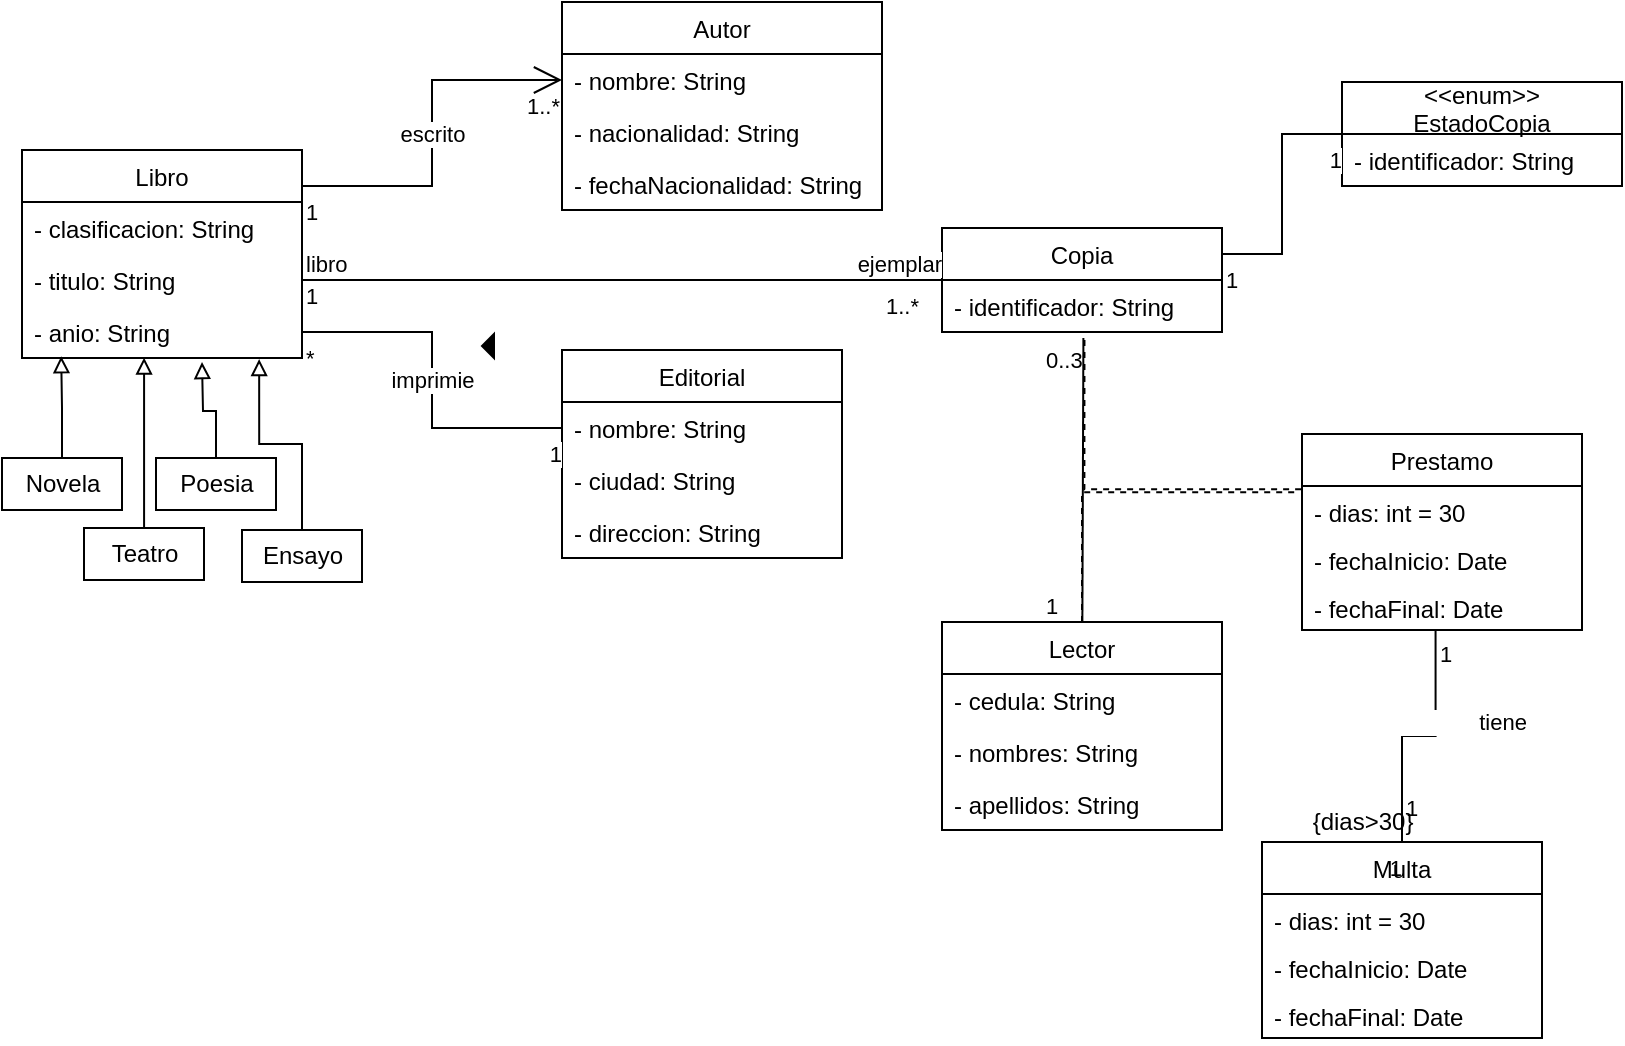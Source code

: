 <mxfile version="20.3.0" type="device"><diagram id="0ZGvJO6-7t8mPpAxKSV6" name="Página-1"><mxGraphModel dx="898" dy="610" grid="1" gridSize="10" guides="1" tooltips="1" connect="1" arrows="1" fold="1" page="1" pageScale="1" pageWidth="827" pageHeight="1169" math="0" shadow="0"><root><mxCell id="0"/><mxCell id="1" parent="0"/><mxCell id="QCXPvPY8s-q1p6xJHHhA-1" value="Libro" style="swimlane;fontStyle=0;childLayout=stackLayout;horizontal=1;startSize=26;fillColor=none;horizontalStack=0;resizeParent=1;resizeParentMax=0;resizeLast=0;collapsible=1;marginBottom=0;" vertex="1" parent="1"><mxGeometry x="20" y="84" width="140" height="104" as="geometry"/></mxCell><mxCell id="QCXPvPY8s-q1p6xJHHhA-2" value="- clasificacion: String" style="text;strokeColor=none;fillColor=none;align=left;verticalAlign=top;spacingLeft=4;spacingRight=4;overflow=hidden;rotatable=0;points=[[0,0.5],[1,0.5]];portConstraint=eastwest;" vertex="1" parent="QCXPvPY8s-q1p6xJHHhA-1"><mxGeometry y="26" width="140" height="26" as="geometry"/></mxCell><mxCell id="QCXPvPY8s-q1p6xJHHhA-3" value="- titulo: String" style="text;strokeColor=none;fillColor=none;align=left;verticalAlign=top;spacingLeft=4;spacingRight=4;overflow=hidden;rotatable=0;points=[[0,0.5],[1,0.5]];portConstraint=eastwest;" vertex="1" parent="QCXPvPY8s-q1p6xJHHhA-1"><mxGeometry y="52" width="140" height="26" as="geometry"/></mxCell><mxCell id="QCXPvPY8s-q1p6xJHHhA-4" value="- anio: String" style="text;strokeColor=none;fillColor=none;align=left;verticalAlign=top;spacingLeft=4;spacingRight=4;overflow=hidden;rotatable=0;points=[[0,0.5],[1,0.5]];portConstraint=eastwest;" vertex="1" parent="QCXPvPY8s-q1p6xJHHhA-1"><mxGeometry y="78" width="140" height="26" as="geometry"/></mxCell><mxCell id="QCXPvPY8s-q1p6xJHHhA-5" value="Autor" style="swimlane;fontStyle=0;childLayout=stackLayout;horizontal=1;startSize=26;fillColor=none;horizontalStack=0;resizeParent=1;resizeParentMax=0;resizeLast=0;collapsible=1;marginBottom=0;" vertex="1" parent="1"><mxGeometry x="290" y="10" width="160" height="104" as="geometry"/></mxCell><mxCell id="QCXPvPY8s-q1p6xJHHhA-6" value="- nombre: String" style="text;strokeColor=none;fillColor=none;align=left;verticalAlign=top;spacingLeft=4;spacingRight=4;overflow=hidden;rotatable=0;points=[[0,0.5],[1,0.5]];portConstraint=eastwest;" vertex="1" parent="QCXPvPY8s-q1p6xJHHhA-5"><mxGeometry y="26" width="160" height="26" as="geometry"/></mxCell><mxCell id="QCXPvPY8s-q1p6xJHHhA-7" value="- nacionalidad: String" style="text;strokeColor=none;fillColor=none;align=left;verticalAlign=top;spacingLeft=4;spacingRight=4;overflow=hidden;rotatable=0;points=[[0,0.5],[1,0.5]];portConstraint=eastwest;" vertex="1" parent="QCXPvPY8s-q1p6xJHHhA-5"><mxGeometry y="52" width="160" height="26" as="geometry"/></mxCell><mxCell id="QCXPvPY8s-q1p6xJHHhA-8" value="- fechaNacionalidad: String" style="text;strokeColor=none;fillColor=none;align=left;verticalAlign=top;spacingLeft=4;spacingRight=4;overflow=hidden;rotatable=0;points=[[0,0.5],[1,0.5]];portConstraint=eastwest;" vertex="1" parent="QCXPvPY8s-q1p6xJHHhA-5"><mxGeometry y="78" width="160" height="26" as="geometry"/></mxCell><mxCell id="QCXPvPY8s-q1p6xJHHhA-9" value="Editorial" style="swimlane;fontStyle=0;childLayout=stackLayout;horizontal=1;startSize=26;fillColor=none;horizontalStack=0;resizeParent=1;resizeParentMax=0;resizeLast=0;collapsible=1;marginBottom=0;" vertex="1" parent="1"><mxGeometry x="290" y="184" width="140" height="104" as="geometry"/></mxCell><mxCell id="QCXPvPY8s-q1p6xJHHhA-10" value="- nombre: String" style="text;strokeColor=none;fillColor=none;align=left;verticalAlign=top;spacingLeft=4;spacingRight=4;overflow=hidden;rotatable=0;points=[[0,0.5],[1,0.5]];portConstraint=eastwest;" vertex="1" parent="QCXPvPY8s-q1p6xJHHhA-9"><mxGeometry y="26" width="140" height="26" as="geometry"/></mxCell><mxCell id="QCXPvPY8s-q1p6xJHHhA-11" value="- ciudad: String" style="text;strokeColor=none;fillColor=none;align=left;verticalAlign=top;spacingLeft=4;spacingRight=4;overflow=hidden;rotatable=0;points=[[0,0.5],[1,0.5]];portConstraint=eastwest;" vertex="1" parent="QCXPvPY8s-q1p6xJHHhA-9"><mxGeometry y="52" width="140" height="26" as="geometry"/></mxCell><mxCell id="QCXPvPY8s-q1p6xJHHhA-12" value="- direccion: String" style="text;strokeColor=none;fillColor=none;align=left;verticalAlign=top;spacingLeft=4;spacingRight=4;overflow=hidden;rotatable=0;points=[[0,0.5],[1,0.5]];portConstraint=eastwest;" vertex="1" parent="QCXPvPY8s-q1p6xJHHhA-9"><mxGeometry y="78" width="140" height="26" as="geometry"/></mxCell><mxCell id="QCXPvPY8s-q1p6xJHHhA-18" value="escrito" style="endArrow=open;html=1;endSize=12;startArrow=none;startSize=14;startFill=0;edgeStyle=orthogonalEdgeStyle;rounded=0;exitX=0.999;exitY=0.173;exitDx=0;exitDy=0;exitPerimeter=0;entryX=0;entryY=0.5;entryDx=0;entryDy=0;" edge="1" parent="1" source="QCXPvPY8s-q1p6xJHHhA-1" target="QCXPvPY8s-q1p6xJHHhA-6"><mxGeometry relative="1" as="geometry"><mxPoint x="160" y="144" as="sourcePoint"/><mxPoint x="320" y="144" as="targetPoint"/></mxGeometry></mxCell><mxCell id="QCXPvPY8s-q1p6xJHHhA-19" value="1" style="edgeLabel;resizable=0;html=1;align=left;verticalAlign=top;" connectable="0" vertex="1" parent="QCXPvPY8s-q1p6xJHHhA-18"><mxGeometry x="-1" relative="1" as="geometry"/></mxCell><mxCell id="QCXPvPY8s-q1p6xJHHhA-20" value="1..*" style="edgeLabel;resizable=0;html=1;align=right;verticalAlign=top;" connectable="0" vertex="1" parent="QCXPvPY8s-q1p6xJHHhA-18"><mxGeometry x="1" relative="1" as="geometry"/></mxCell><mxCell id="QCXPvPY8s-q1p6xJHHhA-21" value="&lt;blockquote style=&quot;margin: 0 0 0 40px; border: none; padding: 0px;&quot;&gt;tiene&lt;/blockquote&gt;" style="endArrow=none;html=1;endSize=12;startArrow=none;startSize=14;startFill=0;edgeStyle=orthogonalEdgeStyle;rounded=0;exitX=0.477;exitY=0.977;exitDx=0;exitDy=0;exitPerimeter=0;entryX=0.5;entryY=0;entryDx=0;entryDy=0;endFill=0;align=center;" edge="1" parent="1" source="QCXPvPY8s-q1p6xJHHhA-69" target="QCXPvPY8s-q1p6xJHHhA-70"><mxGeometry x="-0.245" y="13" relative="1" as="geometry"><mxPoint x="290" y="410" as="sourcePoint"/><mxPoint x="450" y="410" as="targetPoint"/><mxPoint as="offset"/></mxGeometry></mxCell><mxCell id="QCXPvPY8s-q1p6xJHHhA-22" value="1" style="edgeLabel;resizable=0;html=1;align=left;verticalAlign=top;" connectable="0" vertex="1" parent="QCXPvPY8s-q1p6xJHHhA-21"><mxGeometry x="-1" relative="1" as="geometry"/></mxCell><mxCell id="QCXPvPY8s-q1p6xJHHhA-23" value="1" style="edgeLabel;resizable=0;html=1;align=right;verticalAlign=top;" connectable="0" vertex="1" parent="QCXPvPY8s-q1p6xJHHhA-21"><mxGeometry x="1" relative="1" as="geometry"/></mxCell><mxCell id="QCXPvPY8s-q1p6xJHHhA-24" value="imprimie" style="endArrow=none;html=1;endSize=12;startArrow=none;startSize=14;startFill=0;edgeStyle=orthogonalEdgeStyle;rounded=0;exitX=1;exitY=0.5;exitDx=0;exitDy=0;entryX=0;entryY=0.5;entryDx=0;entryDy=0;endFill=0;" edge="1" parent="1" source="QCXPvPY8s-q1p6xJHHhA-4" target="QCXPvPY8s-q1p6xJHHhA-10"><mxGeometry relative="1" as="geometry"><mxPoint x="169.58" y="125.096" as="sourcePoint"/><mxPoint x="300" y="73" as="targetPoint"/></mxGeometry></mxCell><mxCell id="QCXPvPY8s-q1p6xJHHhA-25" value="*" style="edgeLabel;resizable=0;html=1;align=left;verticalAlign=top;" connectable="0" vertex="1" parent="QCXPvPY8s-q1p6xJHHhA-24"><mxGeometry x="-1" relative="1" as="geometry"/></mxCell><mxCell id="QCXPvPY8s-q1p6xJHHhA-26" value="1" style="edgeLabel;resizable=0;html=1;align=right;verticalAlign=top;" connectable="0" vertex="1" parent="QCXPvPY8s-q1p6xJHHhA-24"><mxGeometry x="1" relative="1" as="geometry"/></mxCell><mxCell id="QCXPvPY8s-q1p6xJHHhA-27" value="" style="triangle;aspect=fixed;fillColor=strokeColor;rotation=-180;" vertex="1" parent="1"><mxGeometry x="250" y="176" width="6" height="12" as="geometry"/></mxCell><mxCell id="QCXPvPY8s-q1p6xJHHhA-33" style="edgeStyle=orthogonalEdgeStyle;rounded=0;orthogonalLoop=1;jettySize=auto;html=1;entryX=0.14;entryY=0.965;entryDx=0;entryDy=0;entryPerimeter=0;startArrow=none;startFill=0;endArrow=block;endFill=0;" edge="1" parent="1" source="QCXPvPY8s-q1p6xJHHhA-29" target="QCXPvPY8s-q1p6xJHHhA-4"><mxGeometry relative="1" as="geometry"/></mxCell><mxCell id="QCXPvPY8s-q1p6xJHHhA-29" value="Novela" style="html=1;" vertex="1" parent="1"><mxGeometry x="10" y="238" width="60" height="26" as="geometry"/></mxCell><mxCell id="QCXPvPY8s-q1p6xJHHhA-36" style="edgeStyle=orthogonalEdgeStyle;rounded=0;orthogonalLoop=1;jettySize=auto;html=1;entryX=0.436;entryY=0.993;entryDx=0;entryDy=0;entryPerimeter=0;startArrow=none;startFill=0;endArrow=block;endFill=0;" edge="1" parent="1" source="QCXPvPY8s-q1p6xJHHhA-30" target="QCXPvPY8s-q1p6xJHHhA-4"><mxGeometry relative="1" as="geometry"/></mxCell><mxCell id="QCXPvPY8s-q1p6xJHHhA-30" value="Teatro" style="html=1;" vertex="1" parent="1"><mxGeometry x="51" y="273" width="60" height="26" as="geometry"/></mxCell><mxCell id="QCXPvPY8s-q1p6xJHHhA-37" style="edgeStyle=orthogonalEdgeStyle;rounded=0;orthogonalLoop=1;jettySize=auto;html=1;startArrow=none;startFill=0;endArrow=block;endFill=0;" edge="1" parent="1" source="QCXPvPY8s-q1p6xJHHhA-31"><mxGeometry relative="1" as="geometry"><mxPoint x="110" y="190" as="targetPoint"/></mxGeometry></mxCell><mxCell id="QCXPvPY8s-q1p6xJHHhA-31" value="Poesia" style="html=1;" vertex="1" parent="1"><mxGeometry x="87" y="238" width="60" height="26" as="geometry"/></mxCell><mxCell id="QCXPvPY8s-q1p6xJHHhA-35" style="edgeStyle=orthogonalEdgeStyle;rounded=0;orthogonalLoop=1;jettySize=auto;html=1;entryX=0.847;entryY=1.021;entryDx=0;entryDy=0;entryPerimeter=0;startArrow=none;startFill=0;endArrow=block;endFill=0;" edge="1" parent="1" source="QCXPvPY8s-q1p6xJHHhA-32" target="QCXPvPY8s-q1p6xJHHhA-4"><mxGeometry relative="1" as="geometry"/></mxCell><mxCell id="QCXPvPY8s-q1p6xJHHhA-32" value="Ensayo" style="html=1;" vertex="1" parent="1"><mxGeometry x="130" y="274" width="60" height="26" as="geometry"/></mxCell><mxCell id="QCXPvPY8s-q1p6xJHHhA-38" value="Copia" style="swimlane;fontStyle=0;childLayout=stackLayout;horizontal=1;startSize=26;fillColor=none;horizontalStack=0;resizeParent=1;resizeParentMax=0;resizeLast=0;collapsible=1;marginBottom=0;" vertex="1" parent="1"><mxGeometry x="480" y="123" width="140" height="52" as="geometry"/></mxCell><mxCell id="QCXPvPY8s-q1p6xJHHhA-39" value="- identificador: String" style="text;strokeColor=none;fillColor=none;align=left;verticalAlign=top;spacingLeft=4;spacingRight=4;overflow=hidden;rotatable=0;points=[[0,0.5],[1,0.5]];portConstraint=eastwest;" vertex="1" parent="QCXPvPY8s-q1p6xJHHhA-38"><mxGeometry y="26" width="140" height="26" as="geometry"/></mxCell><mxCell id="QCXPvPY8s-q1p6xJHHhA-43" value="" style="endArrow=none;html=1;edgeStyle=orthogonalEdgeStyle;rounded=0;exitX=1;exitY=0.5;exitDx=0;exitDy=0;entryX=0;entryY=0.5;entryDx=0;entryDy=0;" edge="1" parent="1" source="QCXPvPY8s-q1p6xJHHhA-3" target="QCXPvPY8s-q1p6xJHHhA-38"><mxGeometry relative="1" as="geometry"><mxPoint x="290" y="144" as="sourcePoint"/><mxPoint x="450" y="144" as="targetPoint"/></mxGeometry></mxCell><mxCell id="QCXPvPY8s-q1p6xJHHhA-44" value="libro" style="edgeLabel;resizable=0;html=1;align=left;verticalAlign=bottom;" connectable="0" vertex="1" parent="QCXPvPY8s-q1p6xJHHhA-43"><mxGeometry x="-1" relative="1" as="geometry"/></mxCell><mxCell id="QCXPvPY8s-q1p6xJHHhA-45" value="ejemplar" style="edgeLabel;resizable=0;html=1;align=right;verticalAlign=bottom;" connectable="0" vertex="1" parent="QCXPvPY8s-q1p6xJHHhA-43"><mxGeometry x="1" relative="1" as="geometry"/></mxCell><mxCell id="QCXPvPY8s-q1p6xJHHhA-46" value="1..*" style="edgeLabel;resizable=0;html=1;align=left;verticalAlign=top;" connectable="0" vertex="1" parent="1"><mxGeometry x="450.0" y="149.002" as="geometry"/></mxCell><mxCell id="QCXPvPY8s-q1p6xJHHhA-47" value="1" style="edgeLabel;resizable=0;html=1;align=left;verticalAlign=top;" connectable="0" vertex="1" parent="1"><mxGeometry x="160.0" y="144.002" as="geometry"/></mxCell><mxCell id="QCXPvPY8s-q1p6xJHHhA-49" value="&lt;&lt;enum&gt;&gt;&#10;EstadoCopia" style="swimlane;fontStyle=0;childLayout=stackLayout;horizontal=1;startSize=26;fillColor=none;horizontalStack=0;resizeParent=1;resizeParentMax=0;resizeLast=0;collapsible=1;marginBottom=0;" vertex="1" parent="1"><mxGeometry x="680" y="50" width="140" height="52" as="geometry"/></mxCell><mxCell id="QCXPvPY8s-q1p6xJHHhA-50" value="- identificador: String" style="text;strokeColor=none;fillColor=none;align=left;verticalAlign=top;spacingLeft=4;spacingRight=4;overflow=hidden;rotatable=0;points=[[0,0.5],[1,0.5]];portConstraint=eastwest;" vertex="1" parent="QCXPvPY8s-q1p6xJHHhA-49"><mxGeometry y="26" width="140" height="26" as="geometry"/></mxCell><mxCell id="QCXPvPY8s-q1p6xJHHhA-53" value="" style="endArrow=none;html=1;endSize=12;startArrow=none;startSize=14;startFill=0;edgeStyle=orthogonalEdgeStyle;rounded=0;exitX=1;exitY=0.25;exitDx=0;exitDy=0;entryX=0;entryY=0.5;entryDx=0;entryDy=0;endFill=0;" edge="1" parent="1" source="QCXPvPY8s-q1p6xJHHhA-38" target="QCXPvPY8s-q1p6xJHHhA-49"><mxGeometry relative="1" as="geometry"><mxPoint x="169.86" y="111.992" as="sourcePoint"/><mxPoint x="300" y="59" as="targetPoint"/></mxGeometry></mxCell><mxCell id="QCXPvPY8s-q1p6xJHHhA-54" value="1" style="edgeLabel;resizable=0;html=1;align=left;verticalAlign=top;" connectable="0" vertex="1" parent="QCXPvPY8s-q1p6xJHHhA-53"><mxGeometry x="-1" relative="1" as="geometry"/></mxCell><mxCell id="QCXPvPY8s-q1p6xJHHhA-55" value="1" style="edgeLabel;resizable=0;html=1;align=right;verticalAlign=top;" connectable="0" vertex="1" parent="QCXPvPY8s-q1p6xJHHhA-53"><mxGeometry x="1" relative="1" as="geometry"/></mxCell><mxCell id="QCXPvPY8s-q1p6xJHHhA-60" style="rounded=0;orthogonalLoop=1;jettySize=auto;html=1;entryX=0.505;entryY=1.115;entryDx=0;entryDy=0;entryPerimeter=0;startArrow=none;startFill=0;endArrow=none;endFill=0;" edge="1" parent="1" source="QCXPvPY8s-q1p6xJHHhA-56" target="QCXPvPY8s-q1p6xJHHhA-39"><mxGeometry relative="1" as="geometry"/></mxCell><mxCell id="QCXPvPY8s-q1p6xJHHhA-66" style="edgeStyle=orthogonalEdgeStyle;rounded=0;orthogonalLoop=1;jettySize=auto;html=1;entryX=-0.027;entryY=0.129;entryDx=0;entryDy=0;entryPerimeter=0;dashed=1;startArrow=none;startFill=0;endArrow=none;endFill=0;" edge="1" parent="1" source="QCXPvPY8s-q1p6xJHHhA-56" target="QCXPvPY8s-q1p6xJHHhA-62"><mxGeometry relative="1" as="geometry"/></mxCell><mxCell id="QCXPvPY8s-q1p6xJHHhA-56" value="Lector" style="swimlane;fontStyle=0;childLayout=stackLayout;horizontal=1;startSize=26;fillColor=none;horizontalStack=0;resizeParent=1;resizeParentMax=0;resizeLast=0;collapsible=1;marginBottom=0;" vertex="1" parent="1"><mxGeometry x="480" y="320" width="140" height="104" as="geometry"/></mxCell><mxCell id="QCXPvPY8s-q1p6xJHHhA-57" value="- cedula: String" style="text;strokeColor=none;fillColor=none;align=left;verticalAlign=top;spacingLeft=4;spacingRight=4;overflow=hidden;rotatable=0;points=[[0,0.5],[1,0.5]];portConstraint=eastwest;" vertex="1" parent="QCXPvPY8s-q1p6xJHHhA-56"><mxGeometry y="26" width="140" height="26" as="geometry"/></mxCell><mxCell id="QCXPvPY8s-q1p6xJHHhA-58" value="- nombres: String" style="text;strokeColor=none;fillColor=none;align=left;verticalAlign=top;spacingLeft=4;spacingRight=4;overflow=hidden;rotatable=0;points=[[0,0.5],[1,0.5]];portConstraint=eastwest;" vertex="1" parent="QCXPvPY8s-q1p6xJHHhA-56"><mxGeometry y="52" width="140" height="26" as="geometry"/></mxCell><mxCell id="QCXPvPY8s-q1p6xJHHhA-59" value="- apellidos: String" style="text;strokeColor=none;fillColor=none;align=left;verticalAlign=top;spacingLeft=4;spacingRight=4;overflow=hidden;rotatable=0;points=[[0,0.5],[1,0.5]];portConstraint=eastwest;" vertex="1" parent="QCXPvPY8s-q1p6xJHHhA-56"><mxGeometry y="78" width="140" height="26" as="geometry"/></mxCell><mxCell id="QCXPvPY8s-q1p6xJHHhA-65" style="edgeStyle=orthogonalEdgeStyle;rounded=0;orthogonalLoop=1;jettySize=auto;html=1;entryX=0.516;entryY=1.059;entryDx=0;entryDy=0;entryPerimeter=0;startArrow=none;startFill=0;endArrow=none;endFill=0;dashed=1;exitX=0.004;exitY=0.068;exitDx=0;exitDy=0;exitPerimeter=0;" edge="1" parent="1"><mxGeometry relative="1" as="geometry"><mxPoint x="659.56" y="253.632" as="sourcePoint"/><mxPoint x="551.24" y="176.534" as="targetPoint"/><Array as="points"><mxPoint x="551" y="254"/></Array></mxGeometry></mxCell><mxCell id="QCXPvPY8s-q1p6xJHHhA-61" value="Prestamo" style="swimlane;fontStyle=0;childLayout=stackLayout;horizontal=1;startSize=26;fillColor=none;horizontalStack=0;resizeParent=1;resizeParentMax=0;resizeLast=0;collapsible=1;marginBottom=0;" vertex="1" parent="1"><mxGeometry x="660" y="226" width="140" height="98" as="geometry"/></mxCell><mxCell id="QCXPvPY8s-q1p6xJHHhA-62" value="- dias: int = 30" style="text;strokeColor=none;fillColor=none;align=left;verticalAlign=top;spacingLeft=4;spacingRight=4;overflow=hidden;rotatable=0;points=[[0,0.5],[1,0.5]];portConstraint=eastwest;" vertex="1" parent="QCXPvPY8s-q1p6xJHHhA-61"><mxGeometry y="26" width="140" height="24" as="geometry"/></mxCell><mxCell id="QCXPvPY8s-q1p6xJHHhA-68" value="- fechaInicio: Date" style="text;strokeColor=none;fillColor=none;align=left;verticalAlign=top;spacingLeft=4;spacingRight=4;overflow=hidden;rotatable=0;points=[[0,0.5],[1,0.5]];portConstraint=eastwest;" vertex="1" parent="QCXPvPY8s-q1p6xJHHhA-61"><mxGeometry y="50" width="140" height="24" as="geometry"/></mxCell><mxCell id="QCXPvPY8s-q1p6xJHHhA-69" value="- fechaFinal: Date" style="text;strokeColor=none;fillColor=none;align=left;verticalAlign=top;spacingLeft=4;spacingRight=4;overflow=hidden;rotatable=0;points=[[0,0.5],[1,0.5]];portConstraint=eastwest;" vertex="1" parent="QCXPvPY8s-q1p6xJHHhA-61"><mxGeometry y="74" width="140" height="24" as="geometry"/></mxCell><mxCell id="QCXPvPY8s-q1p6xJHHhA-70" value="Multa" style="swimlane;fontStyle=0;childLayout=stackLayout;horizontal=1;startSize=26;fillColor=none;horizontalStack=0;resizeParent=1;resizeParentMax=0;resizeLast=0;collapsible=1;marginBottom=0;" vertex="1" parent="1"><mxGeometry x="640" y="430" width="140" height="98" as="geometry"/></mxCell><mxCell id="QCXPvPY8s-q1p6xJHHhA-71" value="- dias: int = 30" style="text;strokeColor=none;fillColor=none;align=left;verticalAlign=top;spacingLeft=4;spacingRight=4;overflow=hidden;rotatable=0;points=[[0,0.5],[1,0.5]];portConstraint=eastwest;" vertex="1" parent="QCXPvPY8s-q1p6xJHHhA-70"><mxGeometry y="26" width="140" height="24" as="geometry"/></mxCell><mxCell id="QCXPvPY8s-q1p6xJHHhA-72" value="- fechaInicio: Date" style="text;strokeColor=none;fillColor=none;align=left;verticalAlign=top;spacingLeft=4;spacingRight=4;overflow=hidden;rotatable=0;points=[[0,0.5],[1,0.5]];portConstraint=eastwest;" vertex="1" parent="QCXPvPY8s-q1p6xJHHhA-70"><mxGeometry y="50" width="140" height="24" as="geometry"/></mxCell><mxCell id="QCXPvPY8s-q1p6xJHHhA-73" value="- fechaFinal: Date" style="text;strokeColor=none;fillColor=none;align=left;verticalAlign=top;spacingLeft=4;spacingRight=4;overflow=hidden;rotatable=0;points=[[0,0.5],[1,0.5]];portConstraint=eastwest;" vertex="1" parent="QCXPvPY8s-q1p6xJHHhA-70"><mxGeometry y="74" width="140" height="24" as="geometry"/></mxCell><mxCell id="QCXPvPY8s-q1p6xJHHhA-75" value="1" style="edgeLabel;resizable=0;html=1;align=left;verticalAlign=top;" connectable="0" vertex="1" parent="1"><mxGeometry x="710" y="399.998" as="geometry"/></mxCell><mxCell id="QCXPvPY8s-q1p6xJHHhA-76" value="{dias&amp;gt;30}" style="text;html=1;align=center;verticalAlign=middle;resizable=0;points=[];autosize=1;strokeColor=none;fillColor=none;" vertex="1" parent="1"><mxGeometry x="655" y="405" width="70" height="30" as="geometry"/></mxCell><mxCell id="QCXPvPY8s-q1p6xJHHhA-77" value="0..3" style="edgeLabel;resizable=0;html=1;align=left;verticalAlign=top;" connectable="0" vertex="1" parent="1"><mxGeometry x="530.0" y="176.002" as="geometry"/></mxCell><mxCell id="QCXPvPY8s-q1p6xJHHhA-78" value="1" style="edgeLabel;resizable=0;html=1;align=left;verticalAlign=top;" connectable="0" vertex="1" parent="1"><mxGeometry x="530.0" y="299.002" as="geometry"/></mxCell></root></mxGraphModel></diagram></mxfile>